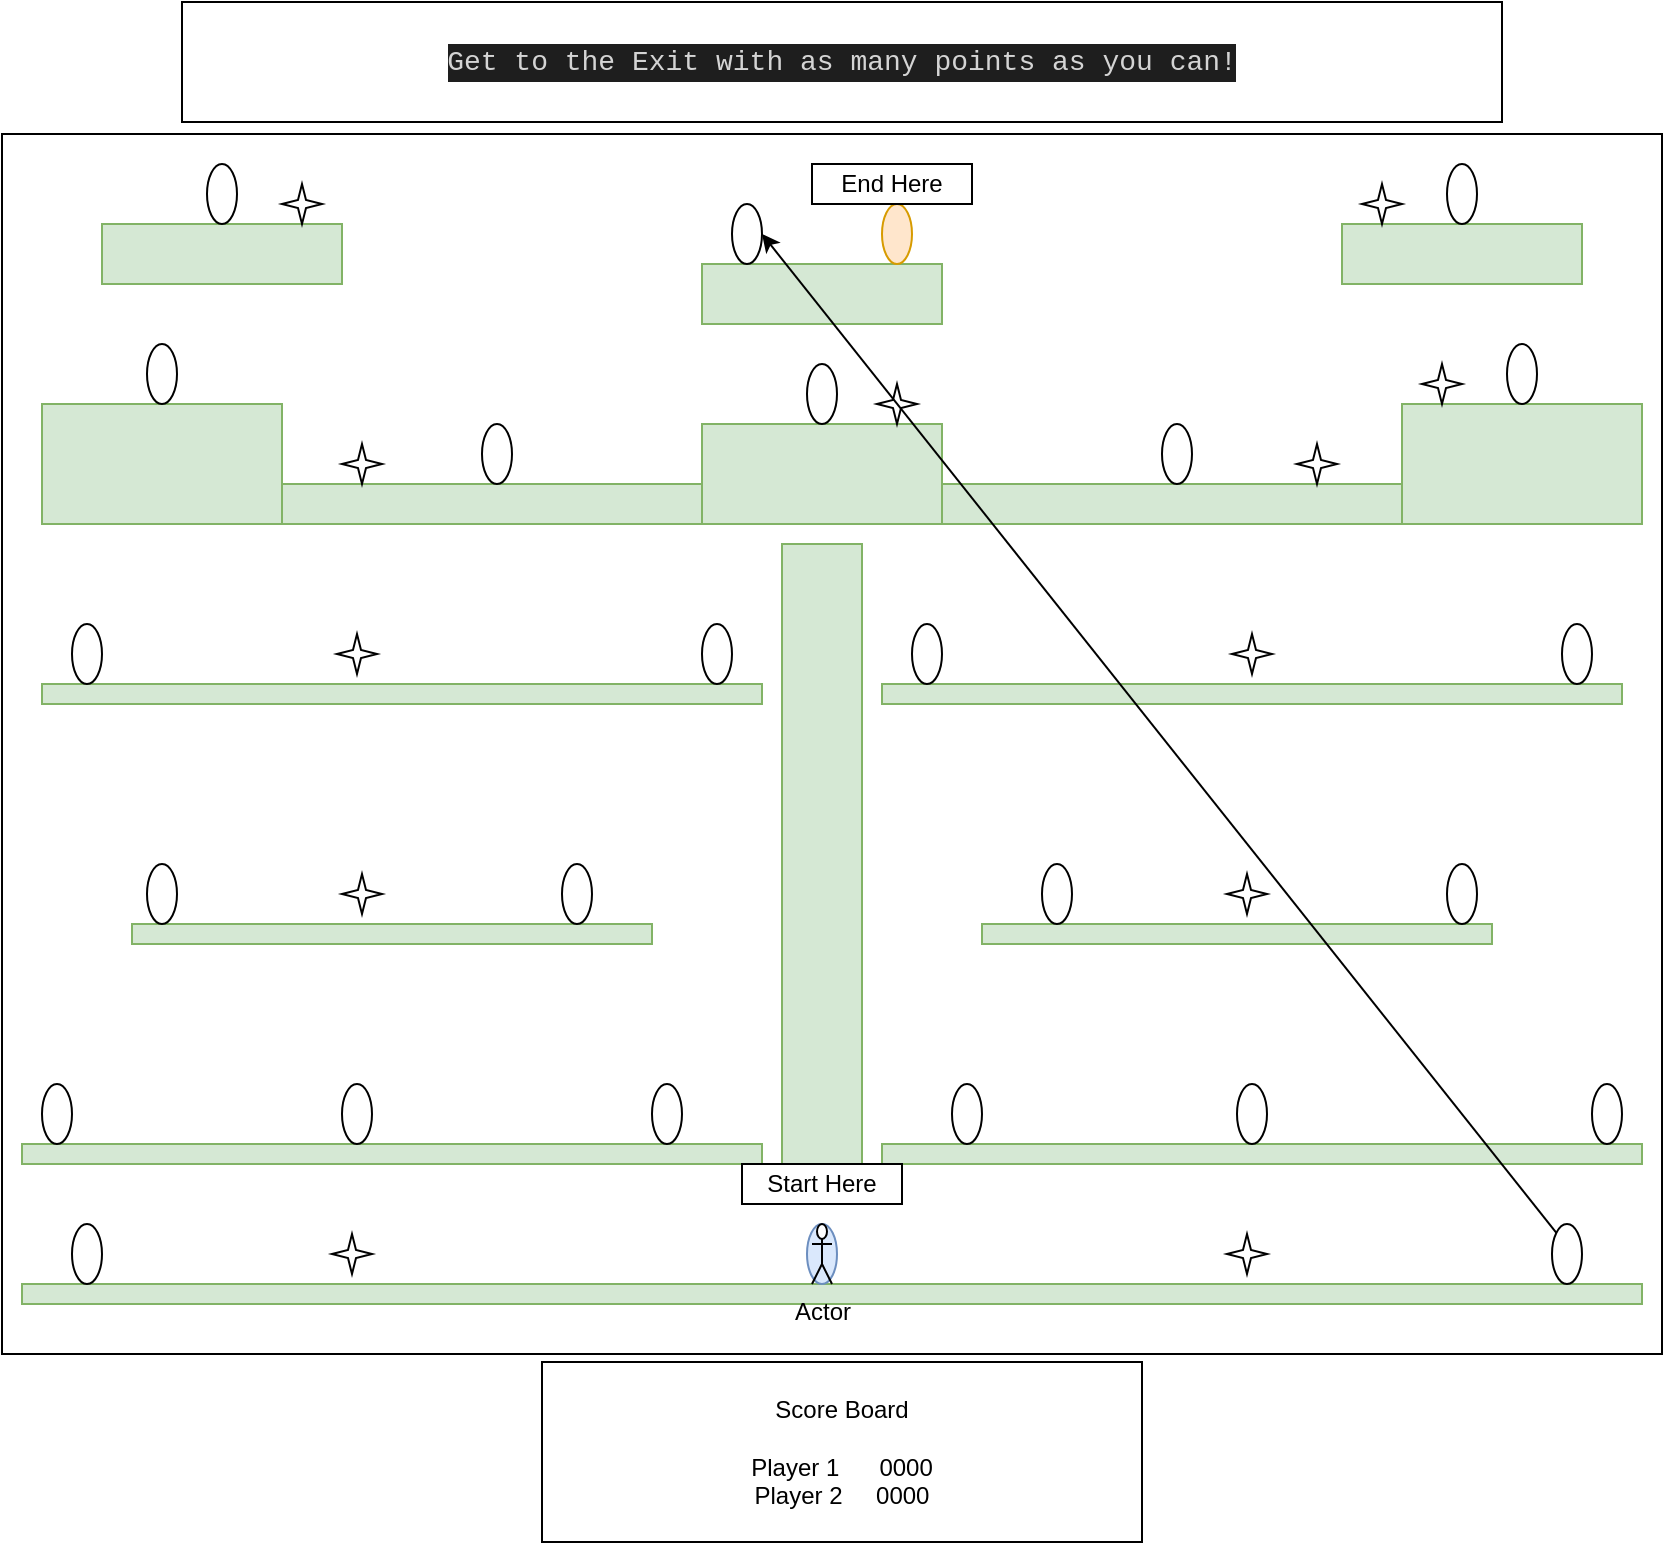 <mxfile version="15.6.8" type="github">
  <diagram id="i9-LiDUgm7i1TcscAGTR" name="Page-1">
    <mxGraphModel dx="1422" dy="717" grid="1" gridSize="10" guides="1" tooltips="1" connect="1" arrows="1" fold="1" page="1" pageScale="1" pageWidth="850" pageHeight="1100" math="0" shadow="0">
      <root>
        <mxCell id="0" />
        <mxCell id="1" parent="0" />
        <mxCell id="Mf5WhwWusuU8PSzTyUXS-1" value="" style="rounded=0;whiteSpace=wrap;html=1;" vertex="1" parent="1">
          <mxGeometry x="10" y="106" width="830" height="610" as="geometry" />
        </mxCell>
        <mxCell id="Mf5WhwWusuU8PSzTyUXS-2" value="" style="rounded=0;whiteSpace=wrap;html=1;fillColor=#d5e8d4;strokeColor=#82b366;" vertex="1" parent="1">
          <mxGeometry x="20" y="681" width="810" height="10" as="geometry" />
        </mxCell>
        <mxCell id="Mf5WhwWusuU8PSzTyUXS-3" value="" style="rounded=0;whiteSpace=wrap;html=1;fillColor=#d5e8d4;strokeColor=#82b366;" vertex="1" parent="1">
          <mxGeometry x="20" y="611" width="370" height="10" as="geometry" />
        </mxCell>
        <mxCell id="Mf5WhwWusuU8PSzTyUXS-4" value="" style="rounded=0;whiteSpace=wrap;html=1;fillColor=#d5e8d4;strokeColor=#82b366;" vertex="1" parent="1">
          <mxGeometry x="450" y="611" width="380" height="10" as="geometry" />
        </mxCell>
        <mxCell id="Mf5WhwWusuU8PSzTyUXS-5" value="" style="rounded=0;whiteSpace=wrap;html=1;fillColor=#d5e8d4;strokeColor=#82b366;" vertex="1" parent="1">
          <mxGeometry x="400" y="311" width="40" height="330" as="geometry" />
        </mxCell>
        <mxCell id="Mf5WhwWusuU8PSzTyUXS-6" value="" style="rounded=0;whiteSpace=wrap;html=1;fillColor=#d5e8d4;strokeColor=#82b366;" vertex="1" parent="1">
          <mxGeometry x="30" y="281" width="800" height="20" as="geometry" />
        </mxCell>
        <mxCell id="Mf5WhwWusuU8PSzTyUXS-7" value="" style="rounded=0;whiteSpace=wrap;html=1;fillColor=#d5e8d4;strokeColor=#82b366;" vertex="1" parent="1">
          <mxGeometry x="30" y="241" width="120" height="60" as="geometry" />
        </mxCell>
        <mxCell id="Mf5WhwWusuU8PSzTyUXS-8" value="" style="rounded=0;whiteSpace=wrap;html=1;fillColor=#d5e8d4;strokeColor=#82b366;" vertex="1" parent="1">
          <mxGeometry x="710" y="241" width="120" height="60" as="geometry" />
        </mxCell>
        <mxCell id="Mf5WhwWusuU8PSzTyUXS-9" value="" style="rounded=0;whiteSpace=wrap;html=1;fillColor=#d5e8d4;strokeColor=#82b366;" vertex="1" parent="1">
          <mxGeometry x="360" y="251" width="120" height="50" as="geometry" />
        </mxCell>
        <mxCell id="Mf5WhwWusuU8PSzTyUXS-10" value="" style="rounded=0;whiteSpace=wrap;html=1;fillColor=#d5e8d4;strokeColor=#82b366;" vertex="1" parent="1">
          <mxGeometry x="680" y="151" width="120" height="30" as="geometry" />
        </mxCell>
        <mxCell id="Mf5WhwWusuU8PSzTyUXS-11" value="" style="rounded=0;whiteSpace=wrap;html=1;fillColor=#d5e8d4;strokeColor=#82b366;" vertex="1" parent="1">
          <mxGeometry x="60" y="151" width="120" height="30" as="geometry" />
        </mxCell>
        <mxCell id="Mf5WhwWusuU8PSzTyUXS-12" value="" style="rounded=0;whiteSpace=wrap;html=1;fillColor=#d5e8d4;strokeColor=#82b366;" vertex="1" parent="1">
          <mxGeometry x="360" y="171" width="120" height="30" as="geometry" />
        </mxCell>
        <mxCell id="Mf5WhwWusuU8PSzTyUXS-13" value="" style="rounded=0;whiteSpace=wrap;html=1;fillColor=#d5e8d4;strokeColor=#82b366;" vertex="1" parent="1">
          <mxGeometry x="500" y="501" width="255" height="10" as="geometry" />
        </mxCell>
        <mxCell id="Mf5WhwWusuU8PSzTyUXS-14" value="" style="rounded=0;whiteSpace=wrap;html=1;fillColor=#d5e8d4;strokeColor=#82b366;" vertex="1" parent="1">
          <mxGeometry x="450" y="381" width="370" height="10" as="geometry" />
        </mxCell>
        <mxCell id="Mf5WhwWusuU8PSzTyUXS-15" value="" style="rounded=0;whiteSpace=wrap;html=1;fillColor=#d5e8d4;strokeColor=#82b366;" vertex="1" parent="1">
          <mxGeometry x="75" y="501" width="260" height="10" as="geometry" />
        </mxCell>
        <mxCell id="Mf5WhwWusuU8PSzTyUXS-17" value="" style="rounded=0;whiteSpace=wrap;html=1;fillColor=#d5e8d4;strokeColor=#82b366;" vertex="1" parent="1">
          <mxGeometry x="30" y="381" width="360" height="10" as="geometry" />
        </mxCell>
        <mxCell id="Mf5WhwWusuU8PSzTyUXS-19" value="" style="ellipse;whiteSpace=wrap;html=1;" vertex="1" parent="1">
          <mxGeometry x="45" y="351" width="15" height="30" as="geometry" />
        </mxCell>
        <mxCell id="Mf5WhwWusuU8PSzTyUXS-20" value="" style="ellipse;whiteSpace=wrap;html=1;" vertex="1" parent="1">
          <mxGeometry x="82.5" y="471" width="15" height="30" as="geometry" />
        </mxCell>
        <mxCell id="Mf5WhwWusuU8PSzTyUXS-21" value="" style="ellipse;whiteSpace=wrap;html=1;" vertex="1" parent="1">
          <mxGeometry x="30" y="581" width="15" height="30" as="geometry" />
        </mxCell>
        <mxCell id="Mf5WhwWusuU8PSzTyUXS-23" value="" style="ellipse;whiteSpace=wrap;html=1;" vertex="1" parent="1">
          <mxGeometry x="790" y="351" width="15" height="30" as="geometry" />
        </mxCell>
        <mxCell id="Mf5WhwWusuU8PSzTyUXS-24" value="" style="ellipse;whiteSpace=wrap;html=1;" vertex="1" parent="1">
          <mxGeometry x="732.5" y="471" width="15" height="30" as="geometry" />
        </mxCell>
        <mxCell id="Mf5WhwWusuU8PSzTyUXS-26" value="" style="ellipse;whiteSpace=wrap;html=1;" vertex="1" parent="1">
          <mxGeometry x="805" y="581" width="15" height="30" as="geometry" />
        </mxCell>
        <mxCell id="Mf5WhwWusuU8PSzTyUXS-29" value="" style="ellipse;whiteSpace=wrap;html=1;" vertex="1" parent="1">
          <mxGeometry x="82.5" y="211" width="15" height="30" as="geometry" />
        </mxCell>
        <mxCell id="Mf5WhwWusuU8PSzTyUXS-30" value="" style="ellipse;whiteSpace=wrap;html=1;" vertex="1" parent="1">
          <mxGeometry x="412.5" y="221" width="15" height="30" as="geometry" />
        </mxCell>
        <mxCell id="Mf5WhwWusuU8PSzTyUXS-31" value="" style="ellipse;whiteSpace=wrap;html=1;fillColor=#dae8fc;strokeColor=#6c8ebf;" vertex="1" parent="1">
          <mxGeometry x="412.5" y="651" width="15" height="30" as="geometry" />
        </mxCell>
        <mxCell id="Mf5WhwWusuU8PSzTyUXS-32" value="" style="ellipse;whiteSpace=wrap;html=1;" vertex="1" parent="1">
          <mxGeometry x="762.5" y="211" width="15" height="30" as="geometry" />
        </mxCell>
        <mxCell id="Mf5WhwWusuU8PSzTyUXS-33" value="" style="ellipse;whiteSpace=wrap;html=1;" vertex="1" parent="1">
          <mxGeometry x="785" y="651" width="15" height="30" as="geometry" />
        </mxCell>
        <mxCell id="Mf5WhwWusuU8PSzTyUXS-34" value="" style="ellipse;whiteSpace=wrap;html=1;fillColor=#ffe6cc;strokeColor=#d79b00;" vertex="1" parent="1">
          <mxGeometry x="450" y="141" width="15" height="30" as="geometry" />
        </mxCell>
        <mxCell id="Mf5WhwWusuU8PSzTyUXS-35" value="" style="ellipse;whiteSpace=wrap;html=1;" vertex="1" parent="1">
          <mxGeometry x="112.5" y="121" width="15" height="30" as="geometry" />
        </mxCell>
        <mxCell id="Mf5WhwWusuU8PSzTyUXS-36" value="" style="ellipse;whiteSpace=wrap;html=1;" vertex="1" parent="1">
          <mxGeometry x="732.5" y="121" width="15" height="30" as="geometry" />
        </mxCell>
        <mxCell id="Mf5WhwWusuU8PSzTyUXS-37" value="" style="ellipse;whiteSpace=wrap;html=1;" vertex="1" parent="1">
          <mxGeometry x="45" y="651" width="15" height="30" as="geometry" />
        </mxCell>
        <mxCell id="Mf5WhwWusuU8PSzTyUXS-38" value="" style="ellipse;whiteSpace=wrap;html=1;" vertex="1" parent="1">
          <mxGeometry x="290" y="471" width="15" height="30" as="geometry" />
        </mxCell>
        <mxCell id="Mf5WhwWusuU8PSzTyUXS-39" value="" style="ellipse;whiteSpace=wrap;html=1;" vertex="1" parent="1">
          <mxGeometry x="375" y="141" width="15" height="30" as="geometry" />
        </mxCell>
        <mxCell id="Mf5WhwWusuU8PSzTyUXS-41" value="" style="ellipse;whiteSpace=wrap;html=1;" vertex="1" parent="1">
          <mxGeometry x="335" y="581" width="15" height="30" as="geometry" />
        </mxCell>
        <mxCell id="Mf5WhwWusuU8PSzTyUXS-42" value="" style="ellipse;whiteSpace=wrap;html=1;" vertex="1" parent="1">
          <mxGeometry x="465" y="351" width="15" height="30" as="geometry" />
        </mxCell>
        <mxCell id="Mf5WhwWusuU8PSzTyUXS-43" value="" style="ellipse;whiteSpace=wrap;html=1;" vertex="1" parent="1">
          <mxGeometry x="530" y="471" width="15" height="30" as="geometry" />
        </mxCell>
        <mxCell id="Mf5WhwWusuU8PSzTyUXS-44" value="" style="ellipse;whiteSpace=wrap;html=1;" vertex="1" parent="1">
          <mxGeometry x="485" y="581" width="15" height="30" as="geometry" />
        </mxCell>
        <mxCell id="Mf5WhwWusuU8PSzTyUXS-46" value="Actor" style="shape=umlActor;verticalLabelPosition=bottom;verticalAlign=top;html=1;outlineConnect=0;" vertex="1" parent="1">
          <mxGeometry x="415" y="651" width="10" height="30" as="geometry" />
        </mxCell>
        <mxCell id="Mf5WhwWusuU8PSzTyUXS-47" value="" style="ellipse;whiteSpace=wrap;html=1;" vertex="1" parent="1">
          <mxGeometry x="627.5" y="581" width="15" height="30" as="geometry" />
        </mxCell>
        <mxCell id="Mf5WhwWusuU8PSzTyUXS-48" value="" style="ellipse;whiteSpace=wrap;html=1;" vertex="1" parent="1">
          <mxGeometry x="250" y="251" width="15" height="30" as="geometry" />
        </mxCell>
        <mxCell id="Mf5WhwWusuU8PSzTyUXS-49" value="" style="ellipse;whiteSpace=wrap;html=1;" vertex="1" parent="1">
          <mxGeometry x="590" y="251" width="15" height="30" as="geometry" />
        </mxCell>
        <mxCell id="Mf5WhwWusuU8PSzTyUXS-50" value="" style="ellipse;whiteSpace=wrap;html=1;" vertex="1" parent="1">
          <mxGeometry x="360" y="351" width="15" height="30" as="geometry" />
        </mxCell>
        <mxCell id="Mf5WhwWusuU8PSzTyUXS-52" value="" style="ellipse;whiteSpace=wrap;html=1;" vertex="1" parent="1">
          <mxGeometry x="180" y="581" width="15" height="30" as="geometry" />
        </mxCell>
        <mxCell id="Mf5WhwWusuU8PSzTyUXS-60" value="" style="verticalLabelPosition=bottom;verticalAlign=top;html=1;shape=mxgraph.basic.4_point_star_2;dx=0.8;" vertex="1" parent="1">
          <mxGeometry x="180" y="261" width="20" height="20" as="geometry" />
        </mxCell>
        <mxCell id="Mf5WhwWusuU8PSzTyUXS-61" value="" style="verticalLabelPosition=bottom;verticalAlign=top;html=1;shape=mxgraph.basic.4_point_star_2;dx=0.8;" vertex="1" parent="1">
          <mxGeometry x="175" y="656" width="20" height="20" as="geometry" />
        </mxCell>
        <mxCell id="Mf5WhwWusuU8PSzTyUXS-63" value="" style="verticalLabelPosition=bottom;verticalAlign=top;html=1;shape=mxgraph.basic.4_point_star_2;dx=0.8;" vertex="1" parent="1">
          <mxGeometry x="622.5" y="656" width="20" height="20" as="geometry" />
        </mxCell>
        <mxCell id="Mf5WhwWusuU8PSzTyUXS-65" value="" style="verticalLabelPosition=bottom;verticalAlign=top;html=1;shape=mxgraph.basic.4_point_star_2;dx=0.8;" vertex="1" parent="1">
          <mxGeometry x="657.5" y="261" width="20" height="20" as="geometry" />
        </mxCell>
        <mxCell id="Mf5WhwWusuU8PSzTyUXS-66" value="" style="verticalLabelPosition=bottom;verticalAlign=top;html=1;shape=mxgraph.basic.4_point_star_2;dx=0.8;" vertex="1" parent="1">
          <mxGeometry x="177.5" y="356" width="20" height="20" as="geometry" />
        </mxCell>
        <mxCell id="Mf5WhwWusuU8PSzTyUXS-67" value="" style="verticalLabelPosition=bottom;verticalAlign=top;html=1;shape=mxgraph.basic.4_point_star_2;dx=0.8;" vertex="1" parent="1">
          <mxGeometry x="625" y="356" width="20" height="20" as="geometry" />
        </mxCell>
        <mxCell id="Mf5WhwWusuU8PSzTyUXS-68" value="" style="verticalLabelPosition=bottom;verticalAlign=top;html=1;shape=mxgraph.basic.4_point_star_2;dx=0.8;" vertex="1" parent="1">
          <mxGeometry x="180" y="476" width="20" height="20" as="geometry" />
        </mxCell>
        <mxCell id="Mf5WhwWusuU8PSzTyUXS-69" value="" style="verticalLabelPosition=bottom;verticalAlign=top;html=1;shape=mxgraph.basic.4_point_star_2;dx=0.8;" vertex="1" parent="1">
          <mxGeometry x="622.5" y="476" width="20" height="20" as="geometry" />
        </mxCell>
        <mxCell id="Mf5WhwWusuU8PSzTyUXS-70" value="" style="verticalLabelPosition=bottom;verticalAlign=top;html=1;shape=mxgraph.basic.4_point_star_2;dx=0.8;" vertex="1" parent="1">
          <mxGeometry x="720" y="221" width="20" height="20" as="geometry" />
        </mxCell>
        <mxCell id="Mf5WhwWusuU8PSzTyUXS-71" value="" style="verticalLabelPosition=bottom;verticalAlign=top;html=1;shape=mxgraph.basic.4_point_star_2;dx=0.8;" vertex="1" parent="1">
          <mxGeometry x="447.5" y="231" width="20" height="20" as="geometry" />
        </mxCell>
        <mxCell id="Mf5WhwWusuU8PSzTyUXS-72" value="" style="verticalLabelPosition=bottom;verticalAlign=top;html=1;shape=mxgraph.basic.4_point_star_2;dx=0.8;" vertex="1" parent="1">
          <mxGeometry x="150" y="131" width="20" height="20" as="geometry" />
        </mxCell>
        <mxCell id="Mf5WhwWusuU8PSzTyUXS-73" value="" style="verticalLabelPosition=bottom;verticalAlign=top;html=1;shape=mxgraph.basic.4_point_star_2;dx=0.8;" vertex="1" parent="1">
          <mxGeometry x="690" y="131" width="20" height="20" as="geometry" />
        </mxCell>
        <mxCell id="Mf5WhwWusuU8PSzTyUXS-74" value="Start Here" style="rounded=0;whiteSpace=wrap;html=1;" vertex="1" parent="1">
          <mxGeometry x="380" y="621" width="80" height="20" as="geometry" />
        </mxCell>
        <mxCell id="Mf5WhwWusuU8PSzTyUXS-75" value="End Here" style="rounded=0;whiteSpace=wrap;html=1;" vertex="1" parent="1">
          <mxGeometry x="415" y="121" width="80" height="20" as="geometry" />
        </mxCell>
        <mxCell id="Mf5WhwWusuU8PSzTyUXS-76" value="&lt;div style=&quot;color: rgb(212 , 212 , 212) ; background-color: rgb(30 , 30 , 30) ; font-family: &amp;#34;consolas&amp;#34; , &amp;#34;courier new&amp;#34; , monospace ; font-size: 14px ; line-height: 19px&quot;&gt;Get to the Exit with as many points as you can!&lt;/div&gt;" style="rounded=0;whiteSpace=wrap;html=1;" vertex="1" parent="1">
          <mxGeometry x="100" y="40" width="660" height="60" as="geometry" />
        </mxCell>
        <mxCell id="Mf5WhwWusuU8PSzTyUXS-77" value="Score Board&lt;br&gt;&lt;br&gt;Player 1&amp;nbsp;&lt;span style=&quot;white-space: pre&quot;&gt;	&lt;/span&gt;&lt;span style=&quot;white-space: pre&quot;&gt;	&lt;/span&gt;&lt;span style=&quot;white-space: pre&quot;&gt;	&lt;/span&gt;&lt;span style=&quot;white-space: pre&quot;&gt;	&lt;/span&gt;&lt;span style=&quot;white-space: pre&quot;&gt;	&lt;/span&gt;0000&lt;br&gt;Player 2&lt;span style=&quot;white-space: pre&quot;&gt;	&lt;/span&gt;&lt;span style=&quot;white-space: pre&quot;&gt;	&lt;/span&gt;&lt;span style=&quot;white-space: pre&quot;&gt;	&lt;/span&gt;&lt;span style=&quot;white-space: pre&quot;&gt;	&lt;/span&gt;&lt;span style=&quot;white-space: pre&quot;&gt;	&lt;/span&gt;0000" style="whiteSpace=wrap;html=1;" vertex="1" parent="1">
          <mxGeometry x="280" y="720" width="300" height="90" as="geometry" />
        </mxCell>
        <mxCell id="Mf5WhwWusuU8PSzTyUXS-82" value="" style="endArrow=classic;html=1;rounded=0;exitX=0;exitY=0;exitDx=0;exitDy=0;entryX=1;entryY=0.5;entryDx=0;entryDy=0;" edge="1" parent="1" source="Mf5WhwWusuU8PSzTyUXS-33" target="Mf5WhwWusuU8PSzTyUXS-39">
          <mxGeometry width="50" height="50" relative="1" as="geometry">
            <mxPoint x="450" y="510" as="sourcePoint" />
            <mxPoint x="500" y="460" as="targetPoint" />
          </mxGeometry>
        </mxCell>
      </root>
    </mxGraphModel>
  </diagram>
</mxfile>
